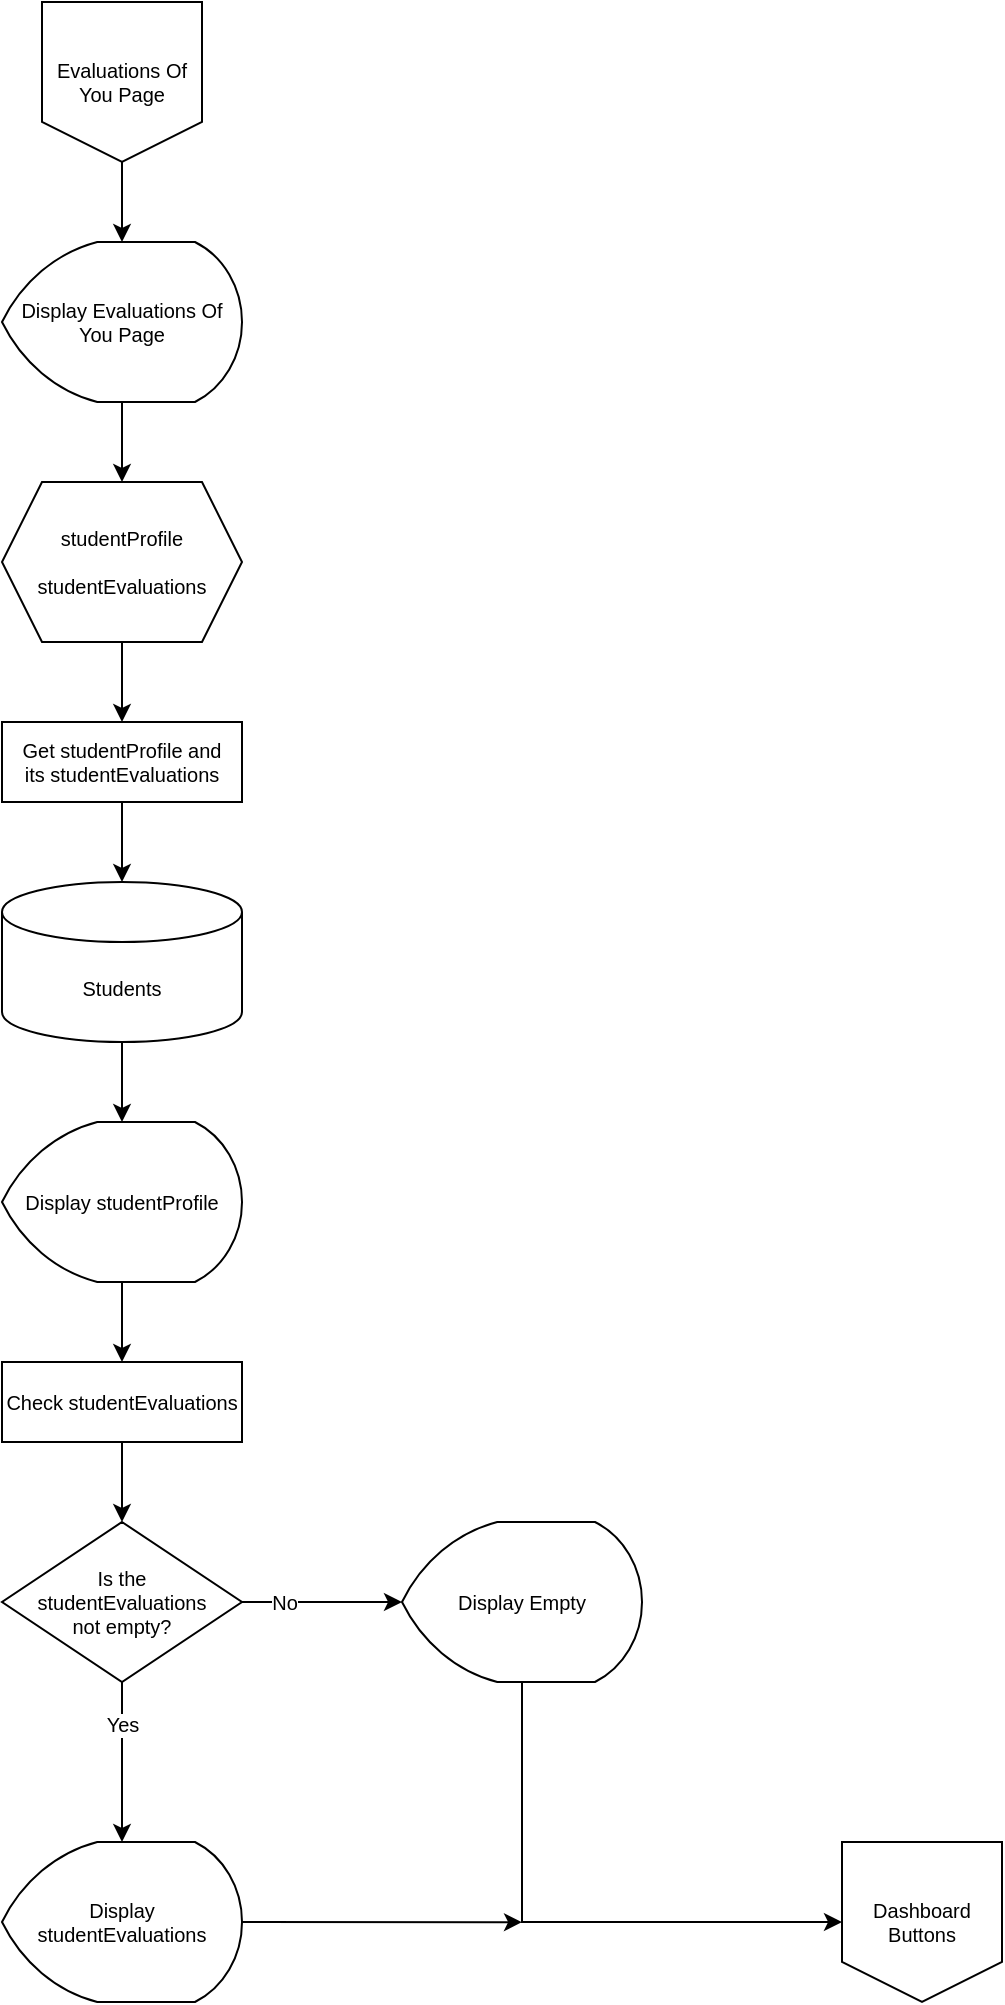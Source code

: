 <mxfile>
    <diagram id="5XYtnlyk0ktsR8Yop93O" name="Page-1">
        <mxGraphModel dx="1280" dy="746" grid="1" gridSize="10" guides="1" tooltips="1" connect="1" arrows="1" fold="1" page="1" pageScale="1" pageWidth="850" pageHeight="1100" math="0" shadow="0">
            <root>
                <mxCell id="0"/>
                <mxCell id="1" parent="0"/>
                <mxCell id="4" style="edgeStyle=none;html=1;exitX=0.5;exitY=1;exitDx=0;exitDy=0;entryX=0.5;entryY=0;entryDx=0;entryDy=0;entryPerimeter=0;rounded=0;" parent="1" source="2" target="3" edge="1">
                    <mxGeometry relative="1" as="geometry"/>
                </mxCell>
                <mxCell id="2" value="Evaluations Of You Page" style="shape=offPageConnector;whiteSpace=wrap;html=1;strokeWidth=1;fontFamily=Helvetica;fontSize=10;size=0.25;rounded=0;" parent="1" vertex="1">
                    <mxGeometry x="60" y="40" width="80" height="80" as="geometry"/>
                </mxCell>
                <mxCell id="6" style="edgeStyle=none;html=1;exitX=0.5;exitY=1;exitDx=0;exitDy=0;exitPerimeter=0;entryX=0.5;entryY=0;entryDx=0;entryDy=0;rounded=0;" edge="1" parent="1" source="3" target="5">
                    <mxGeometry relative="1" as="geometry"/>
                </mxCell>
                <mxCell id="3" value="Display Evaluations Of You Page" style="strokeWidth=1;html=1;shape=mxgraph.flowchart.display;whiteSpace=wrap;fontSize=10;rounded=0;fontFamily=Helvetica;" parent="1" vertex="1">
                    <mxGeometry x="40" y="160" width="120" height="80" as="geometry"/>
                </mxCell>
                <mxCell id="9" style="edgeStyle=none;html=1;exitX=0.5;exitY=1;exitDx=0;exitDy=0;entryX=0.5;entryY=0;entryDx=0;entryDy=0;rounded=0;" edge="1" parent="1" source="5" target="7">
                    <mxGeometry relative="1" as="geometry"/>
                </mxCell>
                <mxCell id="5" value="studentProfile&lt;br style=&quot;font-size: 10px;&quot;&gt;&lt;br style=&quot;font-size: 10px;&quot;&gt;studentEvaluations" style="shape=hexagon;perimeter=hexagonPerimeter2;whiteSpace=wrap;html=1;fixedSize=1;fontFamily=Helvetica;strokeWidth=1;fontSize=10;rounded=0;" vertex="1" parent="1">
                    <mxGeometry x="40" y="280" width="120" height="80" as="geometry"/>
                </mxCell>
                <mxCell id="12" style="edgeStyle=none;html=1;exitX=0.5;exitY=1;exitDx=0;exitDy=0;entryX=0.5;entryY=0;entryDx=0;entryDy=0;entryPerimeter=0;rounded=0;" edge="1" parent="1" source="7" target="10">
                    <mxGeometry relative="1" as="geometry"/>
                </mxCell>
                <mxCell id="7" value="Get studentProfile and&lt;br style=&quot;font-size: 10px;&quot;&gt;its studentEvaluations" style="rounded=0;whiteSpace=wrap;html=1;fontFamily=Helvetica;strokeWidth=1;fontSize=10;" vertex="1" parent="1">
                    <mxGeometry x="40" y="400" width="120" height="40" as="geometry"/>
                </mxCell>
                <mxCell id="13" style="edgeStyle=none;html=1;exitX=0.5;exitY=1;exitDx=0;exitDy=0;exitPerimeter=0;entryX=0.5;entryY=0;entryDx=0;entryDy=0;entryPerimeter=0;rounded=0;" edge="1" parent="1" source="10" target="11">
                    <mxGeometry relative="1" as="geometry"/>
                </mxCell>
                <mxCell id="10" value="Students" style="shape=cylinder3;whiteSpace=wrap;html=1;boundedLbl=1;backgroundOutline=1;size=15;fontSize=10;rounded=0;fontFamily=Helvetica;" vertex="1" parent="1">
                    <mxGeometry x="40" y="480" width="120" height="80" as="geometry"/>
                </mxCell>
                <mxCell id="15" style="edgeStyle=none;html=1;exitX=0.5;exitY=1;exitDx=0;exitDy=0;exitPerimeter=0;entryX=0.5;entryY=0;entryDx=0;entryDy=0;rounded=0;" edge="1" parent="1" source="11" target="14">
                    <mxGeometry relative="1" as="geometry"/>
                </mxCell>
                <mxCell id="11" value="Display studentProfile" style="strokeWidth=1;html=1;shape=mxgraph.flowchart.display;whiteSpace=wrap;fontSize=10;rounded=0;fontFamily=Helvetica;" vertex="1" parent="1">
                    <mxGeometry x="40" y="600" width="120" height="80" as="geometry"/>
                </mxCell>
                <mxCell id="28" style="edgeStyle=none;html=1;exitX=0.5;exitY=1;exitDx=0;exitDy=0;entryX=0.5;entryY=0;entryDx=0;entryDy=0;rounded=0;" edge="1" parent="1" source="14" target="22">
                    <mxGeometry relative="1" as="geometry"/>
                </mxCell>
                <mxCell id="14" value="Check studentEvaluations" style="rounded=0;whiteSpace=wrap;html=1;fontFamily=Helvetica;strokeWidth=1;fontSize=10;" vertex="1" parent="1">
                    <mxGeometry x="40" y="720" width="120" height="40" as="geometry"/>
                </mxCell>
                <mxCell id="18" style="edgeStyle=none;html=1;exitX=1;exitY=0.5;exitDx=0;exitDy=0;entryX=0;entryY=0.5;entryDx=0;entryDy=0;fontSize=10;entryPerimeter=0;rounded=0;fontFamily=Helvetica;" edge="1" parent="1" source="22" target="26">
                    <mxGeometry relative="1" as="geometry">
                        <mxPoint x="330" y="840" as="targetPoint"/>
                    </mxGeometry>
                </mxCell>
                <mxCell id="19" value="No" style="edgeLabel;html=1;align=center;verticalAlign=middle;resizable=0;points=[];fontSize=10;rounded=0;fontFamily=Helvetica;" vertex="1" connectable="0" parent="18">
                    <mxGeometry x="-0.637" relative="1" as="geometry">
                        <mxPoint x="6" as="offset"/>
                    </mxGeometry>
                </mxCell>
                <mxCell id="20" style="edgeStyle=none;html=1;exitX=0.5;exitY=1;exitDx=0;exitDy=0;entryX=0.5;entryY=0;entryDx=0;entryDy=0;fontSize=10;entryPerimeter=0;rounded=0;fontFamily=Helvetica;" edge="1" parent="1" source="22" target="24">
                    <mxGeometry relative="1" as="geometry">
                        <mxPoint x="100" y="960" as="targetPoint"/>
                    </mxGeometry>
                </mxCell>
                <mxCell id="21" value="Yes" style="edgeLabel;html=1;align=center;verticalAlign=middle;resizable=0;points=[];fontSize=10;rounded=0;fontFamily=Helvetica;" vertex="1" connectable="0" parent="20">
                    <mxGeometry x="-0.642" relative="1" as="geometry">
                        <mxPoint y="6" as="offset"/>
                    </mxGeometry>
                </mxCell>
                <mxCell id="22" value="Is the&lt;br style=&quot;font-size: 10px;&quot;&gt;studentEvaluations&lt;br style=&quot;font-size: 10px;&quot;&gt;not empty?" style="rhombus;whiteSpace=wrap;html=1;fontFamily=Helvetica;strokeWidth=1;fontSize=10;rounded=0;" vertex="1" parent="1">
                    <mxGeometry x="40" y="800" width="120" height="80" as="geometry"/>
                </mxCell>
                <mxCell id="23" style="edgeStyle=none;html=1;exitX=1;exitY=0.5;exitDx=0;exitDy=0;fontSize=10;rounded=0;fontFamily=Helvetica;startArrow=none;" edge="1" parent="1" source="26">
                    <mxGeometry relative="1" as="geometry">
                        <mxPoint x="300" y="840" as="targetPoint"/>
                        <Array as="points"/>
                    </mxGeometry>
                </mxCell>
                <mxCell id="33" style="edgeStyle=none;html=1;exitX=1;exitY=0.5;exitDx=0;exitDy=0;exitPerimeter=0;rounded=0;" edge="1" parent="1" source="24">
                    <mxGeometry relative="1" as="geometry">
                        <mxPoint x="300" y="1000.077" as="targetPoint"/>
                    </mxGeometry>
                </mxCell>
                <mxCell id="24" value="Display studentEvaluations" style="strokeWidth=1;html=1;shape=mxgraph.flowchart.display;whiteSpace=wrap;fontSize=10;rounded=0;fontFamily=Helvetica;" vertex="1" parent="1">
                    <mxGeometry x="40" y="960" width="120" height="80" as="geometry"/>
                </mxCell>
                <mxCell id="32" style="edgeStyle=none;html=1;exitX=0.5;exitY=1;exitDx=0;exitDy=0;exitPerimeter=0;entryX=0;entryY=0.5;entryDx=0;entryDy=0;rounded=0;" edge="1" parent="1" source="26" target="29">
                    <mxGeometry relative="1" as="geometry">
                        <Array as="points">
                            <mxPoint x="300" y="1000"/>
                        </Array>
                    </mxGeometry>
                </mxCell>
                <mxCell id="26" value="Display Empty" style="strokeWidth=1;html=1;shape=mxgraph.flowchart.display;whiteSpace=wrap;fontSize=10;rounded=0;fontFamily=Helvetica;" vertex="1" parent="1">
                    <mxGeometry x="240" y="800" width="120" height="80" as="geometry"/>
                </mxCell>
                <mxCell id="29" value="Dashboard Buttons" style="shape=offPageConnector;whiteSpace=wrap;html=1;strokeWidth=1;fontFamily=Helvetica;fontSize=10;size=0.25;rounded=0;" vertex="1" parent="1">
                    <mxGeometry x="460" y="960" width="80" height="80" as="geometry"/>
                </mxCell>
            </root>
        </mxGraphModel>
    </diagram>
</mxfile>